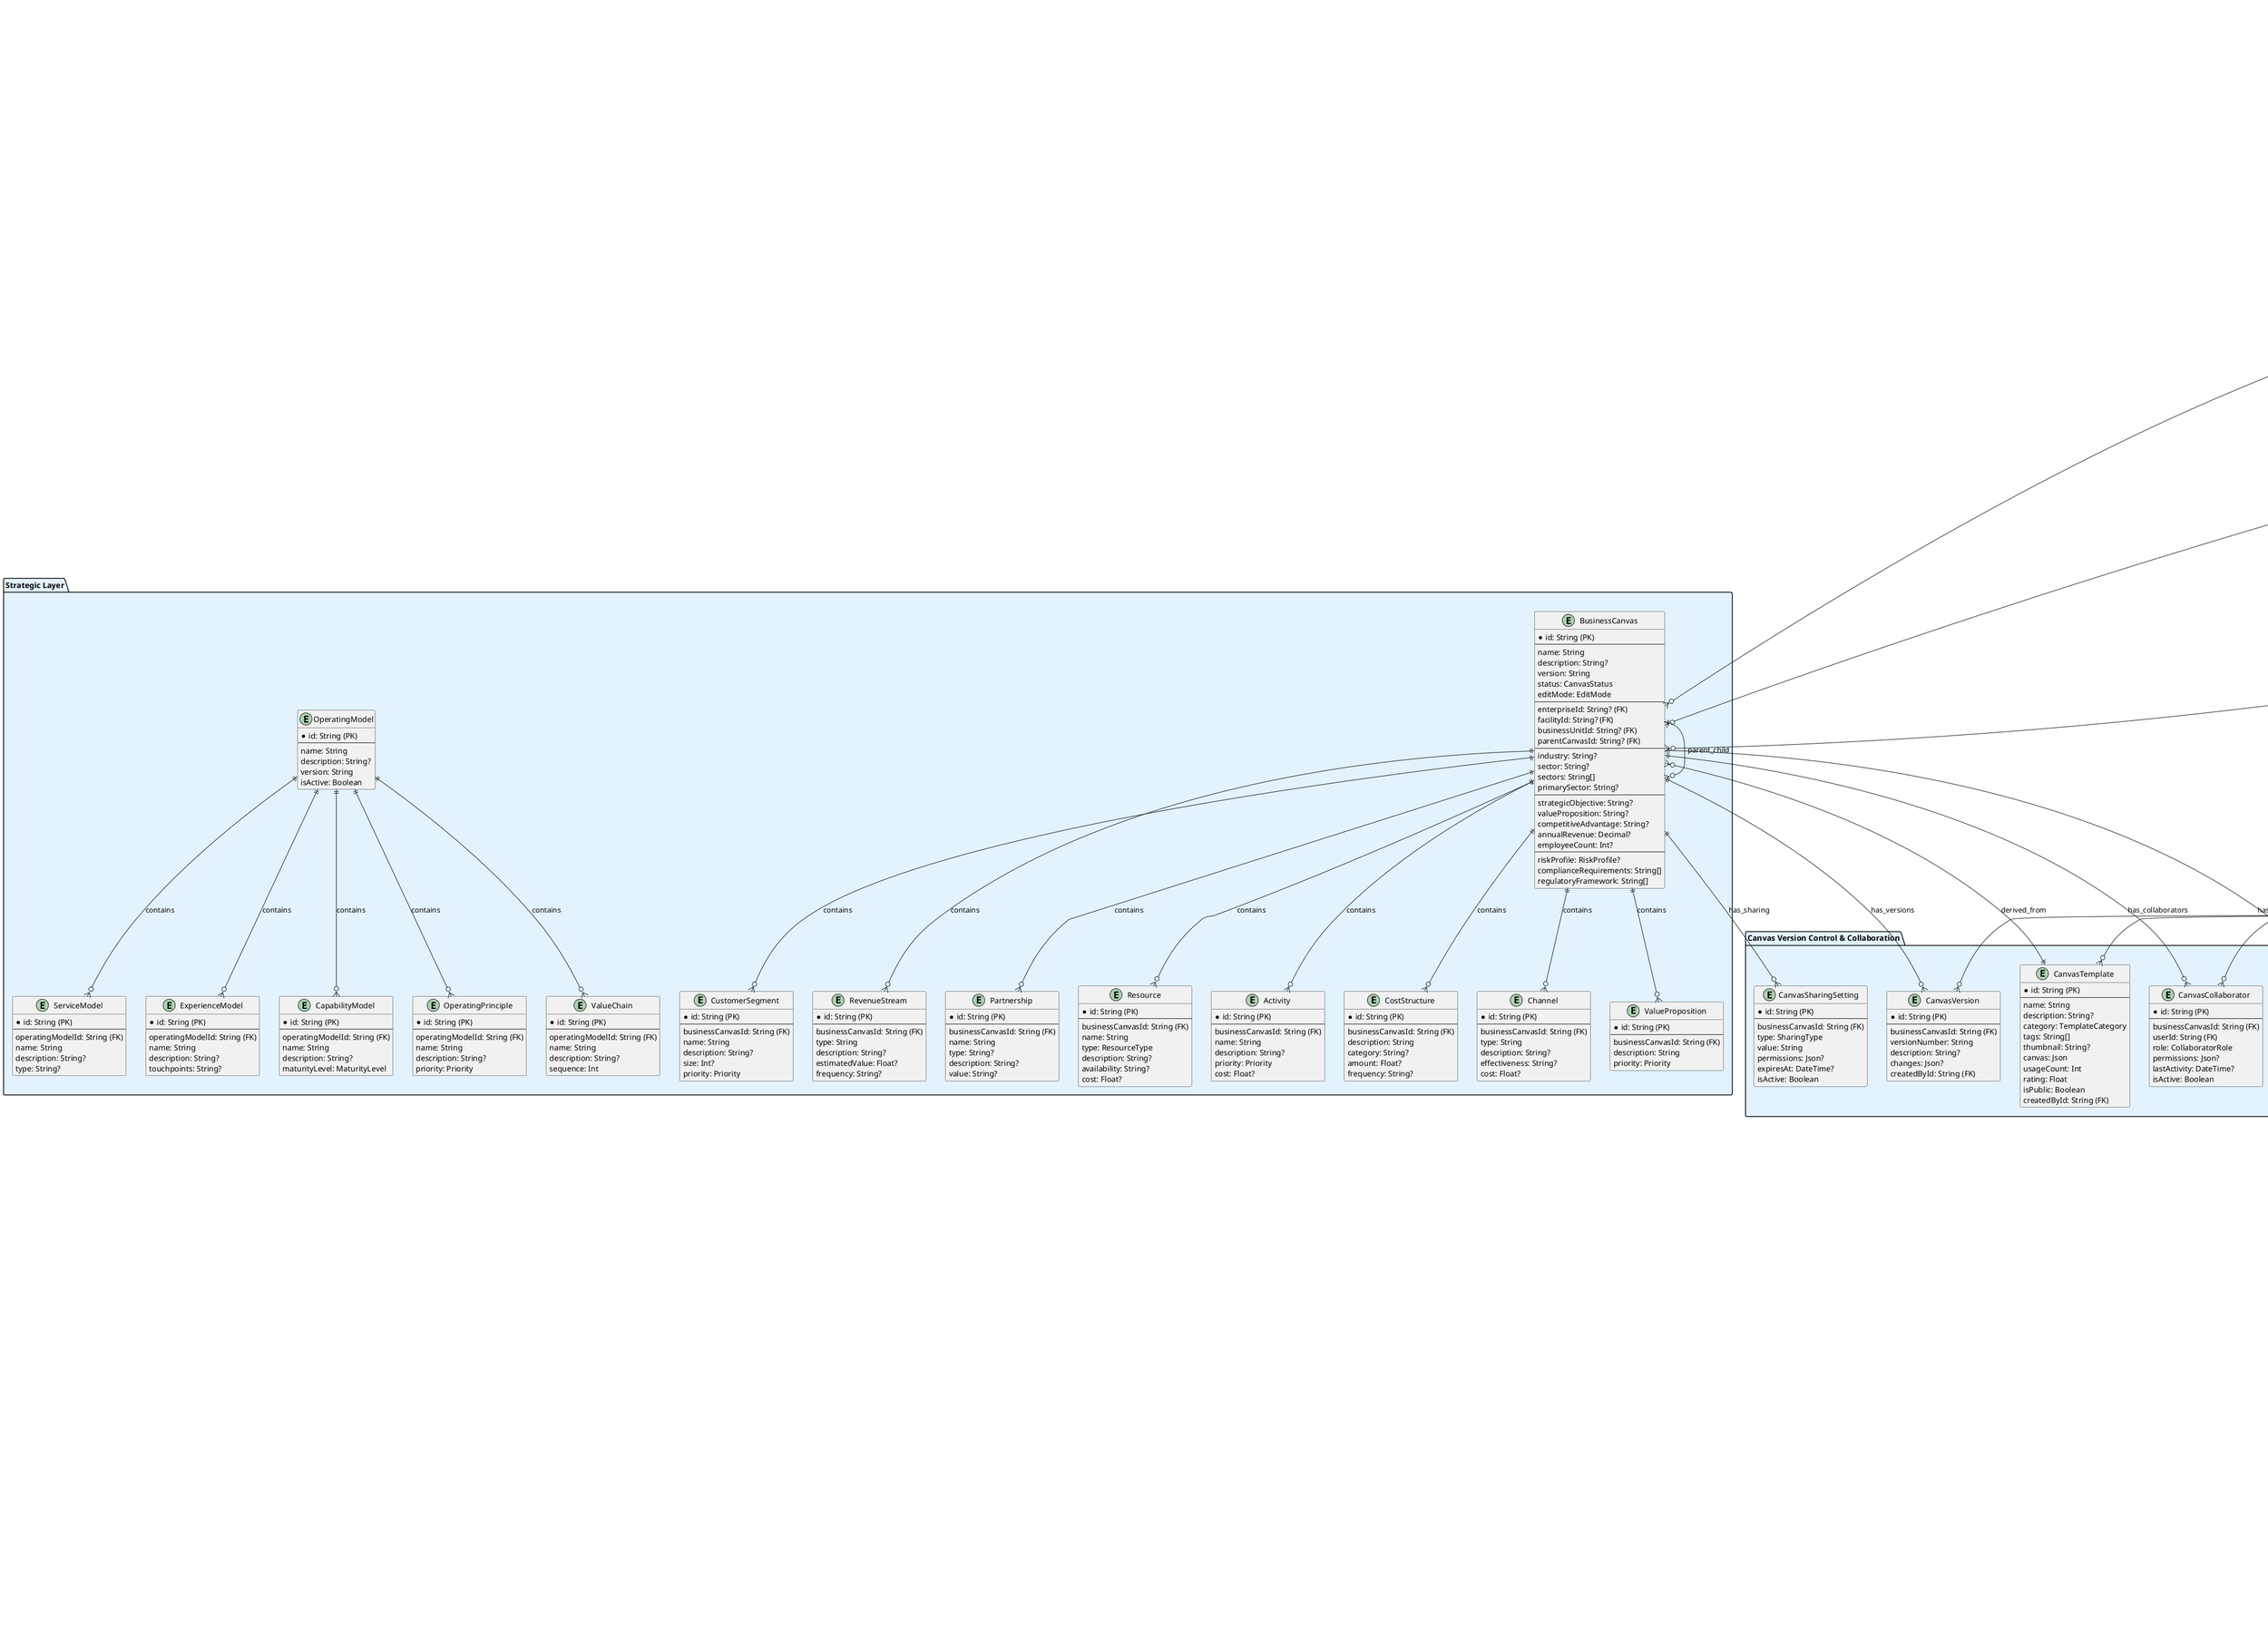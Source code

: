 @startuml CapOpt Platform - Entity Relationship Diagram

!define RECTANGLE class

' Color scheme for different layers
!define STRATEGIC_COLOR #E3F2FD
!define OPERATIONAL_COLOR #F3E5F5
!define CONTROL_COLOR #FFF3E0
!define ENTERPRISE_COLOR #E8F5E8
!define AUDIT_COLOR #FFEBEE

' Strategic Layer
package "Strategic Layer" STRATEGIC_COLOR {
  entity "BusinessCanvas" as bc {
    * id: String (PK)
    --
    name: String
    description: String?
    version: String
    status: CanvasStatus
    editMode: EditMode
    --
    enterpriseId: String? (FK)
    facilityId: String? (FK)
    businessUnitId: String? (FK)
    parentCanvasId: String? (FK)
    --
    industry: String?
    sector: String?
    sectors: String[]
    primarySector: String?
    --
    strategicObjective: String?
    valueProposition: String?
    competitiveAdvantage: String?
    annualRevenue: Decimal?
    employeeCount: Int?
    --
    riskProfile: RiskProfile?
    complianceRequirements: String[]
    regulatoryFramework: String[]
  }

  entity "OperatingModel" as om {
    * id: String (PK)
    --
    name: String
    description: String?
    version: String
    isActive: Boolean
  }

  entity "ValueProposition" as vp {
    * id: String (PK)
    --
    businessCanvasId: String (FK)
    description: String
    priority: Priority
  }

  entity "CustomerSegment" as cs {
    * id: String (PK)
    --
    businessCanvasId: String (FK)
    name: String
    description: String?
    size: Int?
    priority: Priority
  }

  entity "RevenueStream" as rs {
    * id: String (PK)
    --
    businessCanvasId: String (FK)
    type: String
    description: String?
    estimatedValue: Float?
    frequency: String?
  }

  entity "Partnership" as p {
    * id: String (PK)
    --
    businessCanvasId: String (FK)
    name: String
    type: String?
    description: String?
    value: String?
  }

  entity "Resource" as r {
    * id: String (PK)
    --
    businessCanvasId: String (FK)
    name: String
    type: ResourceType
    description: String?
    availability: String?
    cost: Float?
  }

  entity "Activity" as a {
    * id: String (PK)
    --
    businessCanvasId: String (FK)
    name: String
    description: String?
    priority: Priority
    cost: Float?
  }

  entity "CostStructure" as cost {
    * id: String (PK)
    --
    businessCanvasId: String (FK)
    description: String
    category: String?
    amount: Float?
    frequency: String?
  }

  entity "Channel" as ch {
    * id: String (PK)
    --
    businessCanvasId: String (FK)
    type: String
    description: String?
    effectiveness: String?
    cost: Float?
  }

  entity "ValueChain" as vc {
    * id: String (PK)
    --
    operatingModelId: String (FK)
    name: String
    description: String?
    sequence: Int
  }

  entity "ServiceModel" as sm {
    * id: String (PK)
    --
    operatingModelId: String (FK)
    name: String
    description: String?
    type: String?
  }

  entity "ExperienceModel" as em {
    * id: String (PK)
    --
    operatingModelId: String (FK)
    name: String
    description: String?
    touchpoints: String?
  }

  entity "CapabilityModel" as cm {
    * id: String (PK)
    --
    operatingModelId: String (FK)
    name: String
    description: String?
    maturityLevel: MaturityLevel
  }

  entity "OperatingPrinciple" as op {
    * id: String (PK)
    --
    operatingModelId: String (FK)
    name: String
    description: String?
    priority: Priority
  }
}

' Enterprise Information System
package "Enterprise Information System" ENTERPRISE_COLOR {
  entity "Enterprise" as e {
    * id: String (PK)
    --
    name: String
    legalName: String
    abn: String (UK)
    acn: String? (UK)
    description: String?
    industry: String
    sector: String
    isActive: Boolean
  }

  entity "EnterpriseAddress" as ea {
    * id: String (PK)
    --
    enterpriseId: String (FK)
    type: AddressType
    street: String
    suburb: String
    city: String
    state: String
    postcode: String
    country: String
    isPrimary: Boolean
  }

  entity "Facility" as f {
    * id: String (PK)
    --
    enterpriseId: String (FK)
    name: String
    code: String (UK)
    description: String?
    type: FacilityType
    status: FacilityStatus
    location: String?
    coordinates: String?
    capacity: String?
    startDate: DateTime?
    isActive: Boolean
  }

  entity "BusinessUnit" as bu {
    * id: String (PK)
    --
    enterpriseId: String (FK)
    facilityId: String? (FK)
    name: String
    code: String (UK)
    description: String?
    type: BusinessUnitType
    status: BusinessUnitStatus
    manager: String?
    budget: Decimal?
    isActive: Boolean
  }

  entity "Department" as d {
    * id: String (PK)
    --
    businessUnitId: String (FK)
    name: String
    code: String (UK)
    description: String?
    type: DepartmentType
    status: DepartmentStatus
    manager: String?
    employeeCount: Int?
    isActive: Boolean
  }
}

' User Management
package "User Management" ENTERPRISE_COLOR {
  entity "User" as u {
    * id: String (PK)
    --
    email: String (UK)
    name: String
    password: String
    role: UserRole
    isActive: Boolean
    lastLogin: DateTime?
    --
    enterpriseId: String? (FK)
    departmentId: String? (FK)
  }
}

' Critical Control Theory Layer
package "Critical Control Theory (CCT) Layer" CONTROL_COLOR {
  entity "CriticalControl" as cc {
    * id: String (PK)
    --
    name: String
    description: String?
    controlCategory: ControlCategory
    isCritical: Boolean
    verificationFrequency: String?
    complianceStatus: ComplianceStatus
    priority: Priority
    createdById: String (FK)
    --
    riskCategoryId: String? (FK)
    controlTypeId: String? (FK)
    effectivenessId: String? (FK)
  }

  entity "RiskCategory" as rc {
    * id: String (PK)
    --
    name: String
    description: String?
    color: String?
  }

  entity "ControlType" as ct {
    * id: String (PK)
    --
    name: String
    description: String?
    category: String?
  }

  entity "ControlEffectiveness" as ce {
    * id: String (PK)
    --
    rating: String
    description: String?
    score: Int?
  }

  entity "VerificationLog" as vl {
    * id: String (PK)
    --
    controlId: String (FK)
    status: VerificationStatus
    submittedBy: String (FK)
    submittedAt: DateTime
    notes: String?
    evidence: String?
  }

  entity "BowtieModel" as bm {
    * id: String (PK)
    --
    name: String
    description: String?
    status: BowtieStatus
    createdBy: String
    --
    enterpriseId: String? (FK)
    topEventId: String? (FK)
    linkedRiskId: String?
    capabilityId: String?
  }

  entity "TopEvent" as te {
    * id: String (PK)
    --
    title: String
    description: String?
    severity: RiskSeverity
    likelihood: RiskLikelihood
  }

  entity "Threat" as t {
    * id: String (PK)
    --
    bowtieModelId: String (FK)
    title: String
    description: String?
  }

  entity "Consequence" as c {
    * id: String (PK)
    --
    bowtieModelId: String (FK)
    title: String
    linkedBmcBlock: String?
  }

  entity "PreventiveControl" as pc {
    * id: String (PK)
    --
    bowtieModelId: String (FK)
    title: String
    description: String?
    type: ControlCategory
    verificationStatus: VerificationStatus
    verificationDate: DateTime?
    --
    linkedProcessId: String?
    linkedPlaybookId: String?
    linkedCapabilityId: String?
    threatId: String? (FK)
  }

  entity "MitigatingControl" as mc {
    * id: String (PK)
    --
    bowtieModelId: String (FK)
    title: String
    description: String?
    type: ControlCategory
    verificationStatus: VerificationStatus
    verificationDate: DateTime?
    --
    linkedProcessId: String?
    linkedPlaybookId: String?
    linkedCapabilityId: String?
    consequenceId: String? (FK)
  }

  entity "BowtieNode" as bn {
    * id: String (PK)
    --
    bowtieModelId: String (FK)
    type: BowtieNodeType
    refId: String
    x: Int
    y: Int
    status: BowtieNodeStatus
  }
}

' Risk Propagation Engine
package "Risk Propagation Engine" CONTROL_COLOR {
  entity "RiskSignal" as rsig {
    * id: String (PK)
    --
    sourceType: String
    sourceId: String
    severity: RiskSeverity
    description: String
    detectedAt: DateTime
    location: String?
    isResolved: Boolean
    resolvedAt: DateTime?
  }

  entity "RiskPropagation" as rp {
    * id: String (PK)
    --
    sourceEntityId: String (FK)
    targetEntityId: String
    propagationScore: Float
    propagationPath: String?
    calculatedAt: DateTime
    --
    thresholdId: String? (FK)
  }

  entity "RiskThreshold" as rt {
    * id: String (PK)
    --
    entityType: String
    thresholdType: String
    thresholdValue: Float
    alertMessage: String
    isActive: Boolean
  }

  entity "RiskAlert" as ra {
    * id: String (PK)
    --
    riskSignalId: String (FK)
    thresholdId: String? (FK)
    status: AlertStatus
    assignedTo: String? (FK)
    createdAt: DateTime
    resolvedAt: DateTime?
    resolutionNotes: String?
  }

  entity "RiskInsight" as ri {
    * id: String (PK)
    --
    entityId: String
    entityType: String
    riskScore: Float
    insightType: String
    narrative: String
    generatedAt: DateTime
  }
}

' Operational Layer
package "Operational Layer" OPERATIONAL_COLOR {
  entity "Process" as proc {
    * id: String (PK)
    --
    name: String
    description: String?
    version: String
    status: ProcessStatus
    priority: Priority
    createdById: String (FK)
    --
    enterpriseId: String? (FK)
    facilityId: String? (FK)
    businessUnitId: String? (FK)
    departmentId: String? (FK)
  }

  entity "ProcessStep" as ps {
    * id: String (PK)
    --
    processId: String (FK)
    name: String
    description: String?
    orderIndex: Int
    duration: Int?
    responsible: String?
  }

  entity "ProcessInput" as pi {
    * id: String (PK)
    --
    processId: String (FK)
    name: String
    type: String?
    description: String?
    required: Boolean
  }

  entity "ProcessOutput" as po {
    * id: String (PK)
    --
    processId: String (FK)
    name: String
    type: String?
    description: String?
    quality: String?
  }

  entity "ProcessMetric" as pm {
    * id: String (PK)
    --
    processId: String (FK)
    name: String
    value: Float
    unit: String?
    target: Float?
    frequency: String?
  }

  entity "ProcessRisk" as pr {
    * id: String (PK)
    --
    processId: String (FK)
    name: String
    description: String?
    severity: RiskSeverity
    likelihood: RiskLikelihood
    impact: RiskImpact
    mitigation: String?
  }

  entity "Playbook" as pb {
    * id: String (PK)
    --
    name: String
    description: String?
    version: String
    status: PlaybookStatus
  }

  entity "Procedure" as proc2 {
    * id: String (PK)
    --
    playbookId: String (FK)
    name: String
    description: String?
    steps: String?
  }

  entity "TrainingMaterial" as tm {
    * id: String (PK)
    --
    playbookId: String (FK)
    title: String
    type: String?
    content: String?
    url: String?
  }

  entity "BestPractice" as bp {
    * id: String (PK)
    --
    playbookId: String (FK)
    name: String
    description: String?
    category: String?
  }

  entity "Improvement" as imp {
    * id: String (PK)
    --
    playbookId: String (FK)
    name: String
    description: String?
    status: ImprovementStatus
    priority: Priority
  }

  entity "Asset" as asset {
    * id: String (PK)
    --
    name: String
    description: String?
    type: AssetType
    location: String?
    status: AssetStatus
    criticality: AssetCriticality
    createdById: String (FK)
    --
    enterpriseId: String? (FK)
    facilityId: String? (FK)
    businessUnitId: String? (FK)
    departmentId: String? (FK)
  }

  entity "AssetRisk" as ar {
    * id: String (PK)
    --
    assetId: String (FK)
    name: String
    description: String?
    severity: RiskSeverity
    likelihood: RiskLikelihood
    mitigation: String?
  }

  entity "AssetProtection" as ap {
    * id: String (PK)
    --
    assetId: String (FK)
    name: String
    measure: String?
    type: String?
    effectiveness: String?
  }

  entity "AssetMonitor" as am {
    * id: String (PK)
    --
    assetId: String (FK)
    name: String
    type: String?
    status: MonitorStatus
    frequency: String?
  }

  entity "AssetOptimisation" as ao {
    * id: String (PK)
    --
    assetId: String (FK)
    name: String
    opportunity: String?
    benefit: String?
    cost: Float?
    priority: Priority
    status: OptimisationStatus
  }
}

' Maturity Assessment
package "Maturity Assessment" OPERATIONAL_COLOR {
  entity "MaturityAssessment" as ma {
    * id: String (PK)
    --
    name: String
    description: String?
    framework: String?
    createdById: String (FK)
  }

  entity "CapabilityScore" as caps {
    * id: String (PK)
    --
    maturityAssessmentId: String (FK)
    capability: String
    score: Int
    maxScore: Int
    description: String?
  }

  entity "ImprovementRoadmap" as ir {
    * id: String (PK)
    --
    maturityAssessmentId: String (FK)
    name: String
    description: String?
    priority: Priority
    targetDate: DateTime?
    status: RoadmapStatus
  }

  entity "Benchmark" as bench {
    * id: String (PK)
    --
    maturityAssessmentId: String (FK)
    metric: String
    value: Float
    industry: String?
    description: String?
  }

  entity "Progress" as prog {
    * id: String (PK)
    --
    maturityAssessmentId: String (FK)
    milestone: String
    status: ProgressStatus
    completion: Float
    notes: String?
  }
}

' Canvas Metadata Framework
package "Canvas Metadata Framework" STRATEGIC_COLOR {
  entity "Industry" as ind {
    * id: String (PK)
    --
    code: String (UK)
    name: String
    description: String?
    category: String?
    isActive: Boolean
    sortOrder: Int
  }

  entity "Sector" as sec {
    * id: String (PK)
    --
    code: String
    name: String
    description: String?
    category: String?
    riskProfile: String
    industryId: String (FK)
    isActive: Boolean
    sortOrder: Int
  }

  entity "IndustryFacilityTypes" as ift {
    * id: String (PK)
    --
    facilityTypeCode: String
    facilityTypeName: String
    description: String?
    category: String
    riskProfile: String
    industryId: String (FK)
    isActive: Boolean
    sortOrder: Int
  }

  entity "IndustryOperationalStreams" as ios {
    * id: String (PK)
    --
    industryId: String (FK)
    sector: String
    streamName: String
    description: String?
    category: String
    isActive: Boolean
    sortOrder: Int
  }

  entity "IndustryComplianceFramework" as icf {
    * id: String (PK)
    --
    industryId: String (FK)
    sector: String
    frameworkName: String
    description: String?
    category: String
    complianceRequirements: Json
    regulatoryFramework: Json
    isActive: Boolean
    sortOrder: Int
  }
}

' Canvas Version Control & Collaboration
package "Canvas Version Control & Collaboration" STRATEGIC_COLOR {
  entity "CanvasVersion" as cv {
    * id: String (PK)
    --
    businessCanvasId: String (FK)
    versionNumber: String
    description: String?
    changes: Json?
    createdById: String (FK)
  }

  entity "CanvasCollaborator" as cc2 {
    * id: String (PK)
    --
    businessCanvasId: String (FK)
    userId: String (FK)
    role: CollaboratorRole
    permissions: Json?
    lastActivity: DateTime?
    isActive: Boolean
  }

  entity "CanvasSharingSetting" as css {
    * id: String (PK)
    --
    businessCanvasId: String (FK)
    type: SharingType
    value: String
    permissions: Json?
    expiresAt: DateTime?
    isActive: Boolean
  }

  entity "CanvasExport" as ce2 {
    * id: String (PK)
    --
    businessCanvasId: String (FK)
    format: ExportFormat
    fileName: String
    fileSize: Int?
    exportedById: String (FK)
    metadata: Json?
  }

  entity "CanvasTemplate" as ct2 {
    * id: String (PK)
    --
    name: String
    description: String?
    category: TemplateCategory
    tags: String[]
    thumbnail: String?
    canvas: Json
    usageCount: Int
    rating: Float
    isPublic: Boolean
    createdById: String (FK)
  }
}

' Cross-Entity Relationships
package "Cross-Entity Relationships" AUDIT_COLOR {
  entity "ProcessControl" as pc2 {
    * processId: String (FK)
    * controlId: String (FK)
  }

  entity "AssetControl" as ac {
    * assetId: String (FK)
    * controlId: String (FK)
  }

  entity "ProcessPlaybook" as pp {
    * processId: String (FK)
    * playbookId: String (FK)
  }

  entity "ProcessMaturityScore" as pms {
    * processId: String (FK)
    * capability: String
    --
    score: Int
    maxScore: Int
    assessedAt: DateTime
  }
}

' Audit & Traceability
package "Audit & Traceability" AUDIT_COLOR {
  entity "AuditLog" as al {
    * id: String (PK)
    --
    userId: String (FK)
    action: String
    entity: String
    entityId: String
    changes: Json?
    timestamp: DateTime
  }
}

' ============================================================================
' RELATIONSHIPS
' ============================================================================

' Enterprise Information System Relationships
e ||--o{ ea : "has"
e ||--o{ f : "owns"
e ||--o{ bu : "contains"
e ||--o{ u : "employs"
e ||--o{ proc : "has"
e ||--o{ asset : "owns"
e ||--o{ bm : "has"
e ||--o{ bc : "has"

f ||--o{ bu : "contains"
f ||--o{ asset : "houses"
f ||--o{ proc : "executes"
f ||--o{ bc : "has"

bu ||--o{ d : "contains"
bu ||--o{ asset : "manages"
bu ||--o{ proc : "executes"
bu ||--o{ bc : "has"

d ||--o{ u : "employs"
d ||--o{ asset : "manages"
d ||--o{ proc : "executes"

' User Relationships
u ||--o{ proc : "creates"
u ||--o{ cc : "creates"
u ||--o{ asset : "creates"
u ||--o{ ma : "creates"
u ||--o{ al : "generates"
u ||--o{ vl : "submits"
u ||--o{ ra : "assigned_to"
u ||--o{ cv : "creates"
u ||--o{ cc2 : "creates"
u ||--o{ ce2 : "creates"
u ||--o{ ct2 : "creates"

' Business Canvas Relationships
bc ||--o{ vp : "contains"
bc ||--o{ cs : "contains"
bc ||--o{ rs : "contains"
bc ||--o{ p : "contains"
bc ||--o{ r : "contains"
bc ||--o{ a : "contains"
bc ||--o{ cost : "contains"
bc ||--o{ ch : "contains"
bc ||--o{ cv : "has_versions"
bc ||--o{ cc2 : "has_collaborators"
bc ||--o{ css : "has_sharing"
bc ||--o{ ce2 : "has_exports"

bc ||--o{ bc : "parent_child"

' Operating Model Relationships
om ||--o{ vc : "contains"
om ||--o{ sm : "contains"
om ||--o{ em : "contains"
om ||--o{ cm : "contains"
om ||--o{ op : "contains"

' Critical Control Relationships
cc ||--o{ vl : "has_verifications"
cc ||--o{ pc2 : "linked_to_processes"
cc ||--o{ ac : "linked_to_assets"
cc ||--o{ bm : "used_in"

rc ||--o{ cc : "categorizes"
ct ||--o{ cc : "types"
ce ||--o{ cc : "measures"

' Bowtie Model Relationships
bm ||--o{ t : "has_threats"
bm ||--o{ c : "has_consequences"
bm ||--o{ pc : "has_preventive_controls"
bm ||--o{ mc : "has_mitigating_controls"
bm ||--o{ bn : "has_nodes"

te ||--o{ bm : "analyzes"
t ||--o{ pc : "prevented_by"
c ||--o{ mc : "mitigated_by"

' Risk Propagation Relationships
rsig ||--o{ rp : "propagates_to"
rsig ||--o{ ra : "triggers"

rt ||--o{ rp : "defines"
rt ||--o{ ra : "triggers"

' Process Relationships
proc ||--o{ ps : "has_steps"
proc ||--o{ pi : "has_inputs"
proc ||--o{ po : "has_outputs"
proc ||--o{ pm : "has_metrics"
proc ||--o{ pr : "has_risks"
proc ||--o{ pc2 : "has_controls"
proc ||--o{ pp : "has_playbooks"
proc ||--o{ pms : "has_maturity_scores"

' Playbook Relationships
pb ||--o{ proc2 : "contains"
pb ||--o{ tm : "contains"
pb ||--o{ bp : "contains"
pb ||--o{ imp : "contains"
pb ||--o{ pp : "used_by_processes"

' Asset Relationships
asset ||--o{ ar : "has_risks"
asset ||--o{ ap : "has_protections"
asset ||--o{ am : "has_monitors"
asset ||--o{ ao : "has_optimisations"
asset ||--o{ ac : "has_controls"

' Maturity Assessment Relationships
ma ||--o{ caps : "has_scores"
ma ||--o{ ir : "has_roadmaps"
ma ||--o{ bench : "has_benchmarks"
ma ||--o{ prog : "has_progress"

' Industry Framework Relationships
ind ||--o{ sec : "has_sectors"
ind ||--o{ ift : "has_facility_types"
ind ||--o{ ios : "has_operational_streams"
ind ||--o{ icf : "has_compliance_frameworks"

' Canvas Template Relationships
ct2 ||--o{ bc : "derived_from"

' Cross-Entity Relationships
proc ||--o{ pc2 : "linked_to"
cc ||--o{ pc2 : "linked_to"
asset ||--o{ ac : "linked_to"
cc ||--o{ ac : "linked_to"
proc ||--o{ pp : "linked_to"
pb ||--o{ pp : "linked_to"
proc ||--o{ pms : "linked_to"

@enduml 